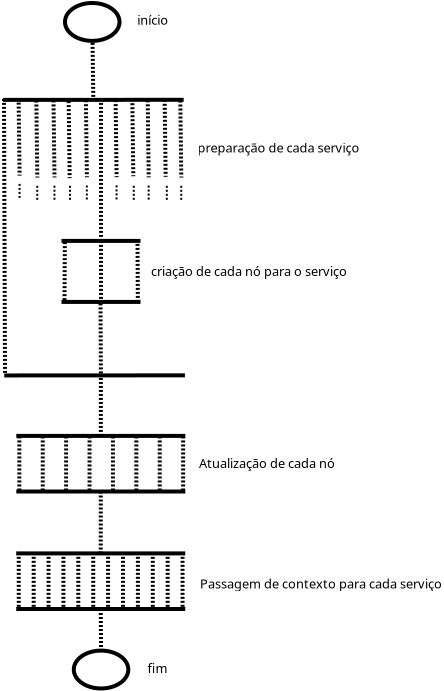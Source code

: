 <?xml version="1.0" encoding="UTF-8"?>
<dia:diagram xmlns:dia="http://www.lysator.liu.se/~alla/dia/">
  <dia:layer name="Segundo Plano" visible="true" active="true">
    <dia:object type="Flowchart - Ellipse" version="0" id="O0">
      <dia:attribute name="obj_pos">
        <dia:point val="21.149,3.205"/>
      </dia:attribute>
      <dia:attribute name="obj_bb">
        <dia:rectangle val="21.049,3.105;23.976,5.198"/>
      </dia:attribute>
      <dia:attribute name="elem_corner">
        <dia:point val="21.149,3.205"/>
      </dia:attribute>
      <dia:attribute name="elem_width">
        <dia:real val="2.727"/>
      </dia:attribute>
      <dia:attribute name="elem_height">
        <dia:real val="1.894"/>
      </dia:attribute>
      <dia:attribute name="border_width">
        <dia:real val="0.2"/>
      </dia:attribute>
      <dia:attribute name="show_background">
        <dia:boolean val="true"/>
      </dia:attribute>
      <dia:attribute name="padding">
        <dia:real val="0.354"/>
      </dia:attribute>
      <dia:attribute name="text">
        <dia:composite type="text">
          <dia:attribute name="string">
            <dia:string>##</dia:string>
          </dia:attribute>
          <dia:attribute name="font">
            <dia:font family="sans" style="0" name="Helvetica"/>
          </dia:attribute>
          <dia:attribute name="height">
            <dia:real val="0.8"/>
          </dia:attribute>
          <dia:attribute name="pos">
            <dia:point val="22.513,4.347"/>
          </dia:attribute>
          <dia:attribute name="color">
            <dia:color val="#000000"/>
          </dia:attribute>
          <dia:attribute name="alignment">
            <dia:enum val="1"/>
          </dia:attribute>
        </dia:composite>
      </dia:attribute>
    </dia:object>
    <dia:object type="Standard - Line" version="0" id="O1">
      <dia:attribute name="obj_pos">
        <dia:point val="18.05,8.05"/>
      </dia:attribute>
      <dia:attribute name="obj_bb">
        <dia:rectangle val="17.95,7.945;27.183,8.15"/>
      </dia:attribute>
      <dia:attribute name="conn_endpoints">
        <dia:point val="18.05,8.05"/>
        <dia:point val="27.083,8.045"/>
      </dia:attribute>
      <dia:attribute name="numcp">
        <dia:int val="1"/>
      </dia:attribute>
      <dia:attribute name="line_width">
        <dia:real val="0.2"/>
      </dia:attribute>
    </dia:object>
    <dia:object type="Standard - Line" version="0" id="O2">
      <dia:attribute name="obj_pos">
        <dia:point val="18.1,8"/>
      </dia:attribute>
      <dia:attribute name="obj_bb">
        <dia:rectangle val="18.0,7.9;18.25,21.8"/>
      </dia:attribute>
      <dia:attribute name="conn_endpoints">
        <dia:point val="18.1,8"/>
        <dia:point val="18.15,21.7"/>
      </dia:attribute>
      <dia:attribute name="numcp">
        <dia:int val="1"/>
      </dia:attribute>
      <dia:attribute name="line_width">
        <dia:real val="0.2"/>
      </dia:attribute>
      <dia:attribute name="line_style">
        <dia:enum val="4"/>
      </dia:attribute>
    </dia:object>
    <dia:object type="Standard - Text" version="1" id="O3">
      <dia:attribute name="obj_pos">
        <dia:point val="27.776,10.685"/>
      </dia:attribute>
      <dia:attribute name="obj_bb">
        <dia:rectangle val="27.776,10.09;36.666,10.835"/>
      </dia:attribute>
      <dia:attribute name="text">
        <dia:composite type="text">
          <dia:attribute name="string">
            <dia:string>#preparação de cada serviço#</dia:string>
          </dia:attribute>
          <dia:attribute name="font">
            <dia:font family="sans" style="0" name="Helvetica"/>
          </dia:attribute>
          <dia:attribute name="height">
            <dia:real val="0.8"/>
          </dia:attribute>
          <dia:attribute name="pos">
            <dia:point val="27.776,10.685"/>
          </dia:attribute>
          <dia:attribute name="color">
            <dia:color val="#000000"/>
          </dia:attribute>
          <dia:attribute name="alignment">
            <dia:enum val="0"/>
          </dia:attribute>
        </dia:composite>
      </dia:attribute>
      <dia:attribute name="valign">
        <dia:enum val="3"/>
      </dia:attribute>
    </dia:object>
    <dia:object type="Standard - Line" version="0" id="O4">
      <dia:attribute name="obj_pos">
        <dia:point val="22.95,8"/>
      </dia:attribute>
      <dia:attribute name="obj_bb">
        <dia:rectangle val="22.849,7.9;23.049,15.05"/>
      </dia:attribute>
      <dia:attribute name="conn_endpoints">
        <dia:point val="22.95,8"/>
        <dia:point val="22.95,14.95"/>
      </dia:attribute>
      <dia:attribute name="numcp">
        <dia:int val="1"/>
      </dia:attribute>
      <dia:attribute name="line_width">
        <dia:real val="0.2"/>
      </dia:attribute>
      <dia:attribute name="line_style">
        <dia:enum val="4"/>
      </dia:attribute>
    </dia:object>
    <dia:object type="Standard - Line" version="0" id="O5">
      <dia:attribute name="obj_pos">
        <dia:point val="20.975,15.1"/>
      </dia:attribute>
      <dia:attribute name="obj_bb">
        <dia:rectangle val="20.875,15;25.025,15.2"/>
      </dia:attribute>
      <dia:attribute name="conn_endpoints">
        <dia:point val="20.975,15.1"/>
        <dia:point val="24.925,15.1"/>
      </dia:attribute>
      <dia:attribute name="numcp">
        <dia:int val="1"/>
      </dia:attribute>
      <dia:attribute name="line_width">
        <dia:real val="0.2"/>
      </dia:attribute>
    </dia:object>
    <dia:object type="Standard - Line" version="0" id="O6">
      <dia:attribute name="obj_pos">
        <dia:point val="21.142,15.161"/>
      </dia:attribute>
      <dia:attribute name="obj_bb">
        <dia:rectangle val="21.024,15.06;21.242,18.251"/>
      </dia:attribute>
      <dia:attribute name="conn_endpoints">
        <dia:point val="21.142,15.161"/>
        <dia:point val="21.125,18.15"/>
      </dia:attribute>
      <dia:attribute name="numcp">
        <dia:int val="1"/>
      </dia:attribute>
      <dia:attribute name="line_width">
        <dia:real val="0.2"/>
      </dia:attribute>
      <dia:attribute name="line_style">
        <dia:enum val="4"/>
      </dia:attribute>
    </dia:object>
    <dia:object type="Standard - Line" version="0" id="O7">
      <dia:attribute name="obj_pos">
        <dia:point val="22.95,15.1"/>
      </dia:attribute>
      <dia:attribute name="obj_bb">
        <dia:rectangle val="22.85,15;23.05,18.25"/>
      </dia:attribute>
      <dia:attribute name="conn_endpoints">
        <dia:point val="22.95,15.1"/>
        <dia:point val="22.95,18.151"/>
      </dia:attribute>
      <dia:attribute name="numcp">
        <dia:int val="1"/>
      </dia:attribute>
      <dia:attribute name="line_width">
        <dia:real val="0.2"/>
      </dia:attribute>
      <dia:attribute name="line_style">
        <dia:enum val="4"/>
      </dia:attribute>
      <dia:connections>
        <dia:connection handle="0" to="O5" connection="0"/>
        <dia:connection handle="1" to="O27" connection="0"/>
      </dia:connections>
    </dia:object>
    <dia:object type="Standard - Line" version="0" id="O8">
      <dia:attribute name="obj_pos">
        <dia:point val="24.775,15.05"/>
      </dia:attribute>
      <dia:attribute name="obj_bb">
        <dia:rectangle val="24.674,14.95;24.892,18.211"/>
      </dia:attribute>
      <dia:attribute name="conn_endpoints">
        <dia:point val="24.775,15.05"/>
        <dia:point val="24.791,18.11"/>
      </dia:attribute>
      <dia:attribute name="numcp">
        <dia:int val="1"/>
      </dia:attribute>
      <dia:attribute name="line_width">
        <dia:real val="0.2"/>
      </dia:attribute>
      <dia:attribute name="line_style">
        <dia:enum val="4"/>
      </dia:attribute>
    </dia:object>
    <dia:object type="Standard - Text" version="1" id="O9">
      <dia:attribute name="obj_pos">
        <dia:point val="25.45,16.85"/>
      </dia:attribute>
      <dia:attribute name="obj_bb">
        <dia:rectangle val="25.45,16.255;36.273,17"/>
      </dia:attribute>
      <dia:attribute name="text">
        <dia:composite type="text">
          <dia:attribute name="string">
            <dia:string>#criação de cada nó para o serviço#</dia:string>
          </dia:attribute>
          <dia:attribute name="font">
            <dia:font family="sans" style="0" name="Helvetica"/>
          </dia:attribute>
          <dia:attribute name="height">
            <dia:real val="0.8"/>
          </dia:attribute>
          <dia:attribute name="pos">
            <dia:point val="25.45,16.85"/>
          </dia:attribute>
          <dia:attribute name="color">
            <dia:color val="#000000"/>
          </dia:attribute>
          <dia:attribute name="alignment">
            <dia:enum val="0"/>
          </dia:attribute>
        </dia:composite>
      </dia:attribute>
      <dia:attribute name="valign">
        <dia:enum val="3"/>
      </dia:attribute>
    </dia:object>
    <dia:object type="Standard - Line" version="0" id="O10">
      <dia:attribute name="obj_pos">
        <dia:point val="22.945,21.751"/>
      </dia:attribute>
      <dia:attribute name="obj_bb">
        <dia:rectangle val="22.84,21.651;23.045,24.95"/>
      </dia:attribute>
      <dia:attribute name="conn_endpoints">
        <dia:point val="22.945,21.751"/>
        <dia:point val="22.94,24.85"/>
      </dia:attribute>
      <dia:attribute name="numcp">
        <dia:int val="1"/>
      </dia:attribute>
      <dia:attribute name="line_width">
        <dia:real val="0.2"/>
      </dia:attribute>
      <dia:attribute name="line_style">
        <dia:enum val="4"/>
      </dia:attribute>
      <dia:connections>
        <dia:connection handle="1" to="O11" connection="0"/>
      </dia:connections>
    </dia:object>
    <dia:object type="Standard - Line" version="0" id="O11">
      <dia:attribute name="obj_pos">
        <dia:point val="18.715,24.85"/>
      </dia:attribute>
      <dia:attribute name="obj_bb">
        <dia:rectangle val="18.615,24.75;27.265,24.95"/>
      </dia:attribute>
      <dia:attribute name="conn_endpoints">
        <dia:point val="18.715,24.85"/>
        <dia:point val="27.165,24.85"/>
      </dia:attribute>
      <dia:attribute name="numcp">
        <dia:int val="1"/>
      </dia:attribute>
      <dia:attribute name="line_width">
        <dia:real val="0.2"/>
      </dia:attribute>
    </dia:object>
    <dia:object type="Standard - Line" version="0" id="O12">
      <dia:attribute name="obj_pos">
        <dia:point val="18.866,24.878"/>
      </dia:attribute>
      <dia:attribute name="obj_bb">
        <dia:rectangle val="18.767,24.778;18.966,27.728"/>
      </dia:attribute>
      <dia:attribute name="conn_endpoints">
        <dia:point val="18.866,24.878"/>
        <dia:point val="18.866,27.628"/>
      </dia:attribute>
      <dia:attribute name="numcp">
        <dia:int val="1"/>
      </dia:attribute>
      <dia:attribute name="line_width">
        <dia:real val="0.2"/>
      </dia:attribute>
      <dia:attribute name="line_style">
        <dia:enum val="4"/>
      </dia:attribute>
    </dia:object>
    <dia:object type="Standard - Text" version="1" id="O13">
      <dia:attribute name="obj_pos">
        <dia:point val="27.85,26.45"/>
      </dia:attribute>
      <dia:attribute name="obj_bb">
        <dia:rectangle val="27.85,25.855;35.297,26.6"/>
      </dia:attribute>
      <dia:attribute name="text">
        <dia:composite type="text">
          <dia:attribute name="string">
            <dia:string>#Atualização de cada nó#</dia:string>
          </dia:attribute>
          <dia:attribute name="font">
            <dia:font family="sans" style="0" name="Helvetica"/>
          </dia:attribute>
          <dia:attribute name="height">
            <dia:real val="0.8"/>
          </dia:attribute>
          <dia:attribute name="pos">
            <dia:point val="27.85,26.45"/>
          </dia:attribute>
          <dia:attribute name="color">
            <dia:color val="#000000"/>
          </dia:attribute>
          <dia:attribute name="alignment">
            <dia:enum val="0"/>
          </dia:attribute>
        </dia:composite>
      </dia:attribute>
      <dia:attribute name="valign">
        <dia:enum val="3"/>
      </dia:attribute>
    </dia:object>
    <dia:object type="Standard - Line" version="0" id="O14">
      <dia:attribute name="obj_pos">
        <dia:point val="18.715,27.63"/>
      </dia:attribute>
      <dia:attribute name="obj_bb">
        <dia:rectangle val="18.615,27.53;27.265,27.73"/>
      </dia:attribute>
      <dia:attribute name="conn_endpoints">
        <dia:point val="18.715,27.63"/>
        <dia:point val="27.165,27.63"/>
      </dia:attribute>
      <dia:attribute name="numcp">
        <dia:int val="1"/>
      </dia:attribute>
      <dia:attribute name="line_width">
        <dia:real val="0.2"/>
      </dia:attribute>
    </dia:object>
    <dia:object type="Standard - Line" version="0" id="O15">
      <dia:attribute name="obj_pos">
        <dia:point val="22.925,18.225"/>
      </dia:attribute>
      <dia:attribute name="obj_bb">
        <dia:rectangle val="22.824,18.124;23.046,21.852"/>
      </dia:attribute>
      <dia:attribute name="conn_endpoints">
        <dia:point val="22.925,18.225"/>
        <dia:point val="22.945,21.751"/>
      </dia:attribute>
      <dia:attribute name="numcp">
        <dia:int val="1"/>
      </dia:attribute>
      <dia:attribute name="line_width">
        <dia:real val="0.2"/>
      </dia:attribute>
      <dia:attribute name="line_style">
        <dia:enum val="4"/>
      </dia:attribute>
      <dia:connections>
        <dia:connection handle="1" to="O0" connection="0"/>
      </dia:connections>
    </dia:object>
    <dia:object type="Standard - Line" version="0" id="O16">
      <dia:attribute name="obj_pos">
        <dia:point val="22.527,5.198"/>
      </dia:attribute>
      <dia:attribute name="obj_bb">
        <dia:rectangle val="22.426,5.097;22.668,8.149"/>
      </dia:attribute>
      <dia:attribute name="conn_endpoints">
        <dia:point val="22.527,5.198"/>
        <dia:point val="22.567,8.047"/>
      </dia:attribute>
      <dia:attribute name="numcp">
        <dia:int val="1"/>
      </dia:attribute>
      <dia:attribute name="line_width">
        <dia:real val="0.2"/>
      </dia:attribute>
      <dia:attribute name="line_style">
        <dia:enum val="4"/>
      </dia:attribute>
      <dia:connections>
        <dia:connection handle="0" to="O0" connection="16"/>
        <dia:connection handle="1" to="O1" connection="0"/>
      </dia:connections>
    </dia:object>
    <dia:object type="Standard - Text" version="1" id="O17">
      <dia:attribute name="obj_pos">
        <dia:point val="27.9,32.475"/>
      </dia:attribute>
      <dia:attribute name="obj_bb">
        <dia:rectangle val="27.9,31.88;41.047,32.625"/>
      </dia:attribute>
      <dia:attribute name="text">
        <dia:composite type="text">
          <dia:attribute name="string">
            <dia:string>#Passagem de contexto para cada serviço#</dia:string>
          </dia:attribute>
          <dia:attribute name="font">
            <dia:font family="sans" style="0" name="Helvetica"/>
          </dia:attribute>
          <dia:attribute name="height">
            <dia:real val="0.8"/>
          </dia:attribute>
          <dia:attribute name="pos">
            <dia:point val="27.9,32.475"/>
          </dia:attribute>
          <dia:attribute name="color">
            <dia:color val="#000000"/>
          </dia:attribute>
          <dia:attribute name="alignment">
            <dia:enum val="0"/>
          </dia:attribute>
        </dia:composite>
      </dia:attribute>
      <dia:attribute name="valign">
        <dia:enum val="3"/>
      </dia:attribute>
    </dia:object>
    <dia:object type="Flowchart - Ellipse" version="0" id="O18">
      <dia:attribute name="obj_pos">
        <dia:point val="21.589,35.585"/>
      </dia:attribute>
      <dia:attribute name="obj_bb">
        <dia:rectangle val="21.489,35.485;24.416,37.578"/>
      </dia:attribute>
      <dia:attribute name="elem_corner">
        <dia:point val="21.589,35.585"/>
      </dia:attribute>
      <dia:attribute name="elem_width">
        <dia:real val="2.727"/>
      </dia:attribute>
      <dia:attribute name="elem_height">
        <dia:real val="1.894"/>
      </dia:attribute>
      <dia:attribute name="border_width">
        <dia:real val="0.2"/>
      </dia:attribute>
      <dia:attribute name="show_background">
        <dia:boolean val="true"/>
      </dia:attribute>
      <dia:attribute name="padding">
        <dia:real val="0.354"/>
      </dia:attribute>
      <dia:attribute name="text">
        <dia:composite type="text">
          <dia:attribute name="string">
            <dia:string>##</dia:string>
          </dia:attribute>
          <dia:attribute name="font">
            <dia:font family="sans" style="0" name="Helvetica"/>
          </dia:attribute>
          <dia:attribute name="height">
            <dia:real val="0.8"/>
          </dia:attribute>
          <dia:attribute name="pos">
            <dia:point val="22.953,36.727"/>
          </dia:attribute>
          <dia:attribute name="color">
            <dia:color val="#000000"/>
          </dia:attribute>
          <dia:attribute name="alignment">
            <dia:enum val="1"/>
          </dia:attribute>
        </dia:composite>
      </dia:attribute>
    </dia:object>
    <dia:object type="Standard - Line" version="0" id="O19">
      <dia:attribute name="obj_pos">
        <dia:point val="19.716,8.081"/>
      </dia:attribute>
      <dia:attribute name="obj_bb">
        <dia:rectangle val="19.615,7.98;19.868,12.033"/>
      </dia:attribute>
      <dia:attribute name="conn_endpoints">
        <dia:point val="19.716,8.081"/>
        <dia:point val="19.766,11.931"/>
      </dia:attribute>
      <dia:attribute name="numcp">
        <dia:int val="1"/>
      </dia:attribute>
      <dia:attribute name="line_width">
        <dia:real val="0.2"/>
      </dia:attribute>
      <dia:attribute name="line_style">
        <dia:enum val="4"/>
      </dia:attribute>
    </dia:object>
    <dia:object type="Standard - Line" version="0" id="O20">
      <dia:attribute name="obj_pos">
        <dia:point val="21.334,8.111"/>
      </dia:attribute>
      <dia:attribute name="obj_bb">
        <dia:rectangle val="21.232,8.01;21.485,12.063"/>
      </dia:attribute>
      <dia:attribute name="conn_endpoints">
        <dia:point val="21.334,8.111"/>
        <dia:point val="21.384,11.961"/>
      </dia:attribute>
      <dia:attribute name="numcp">
        <dia:int val="1"/>
      </dia:attribute>
      <dia:attribute name="line_width">
        <dia:real val="0.2"/>
      </dia:attribute>
      <dia:attribute name="line_style">
        <dia:enum val="4"/>
      </dia:attribute>
    </dia:object>
    <dia:object type="Standard - Line" version="0" id="O21">
      <dia:attribute name="obj_pos">
        <dia:point val="24.515,8.016"/>
      </dia:attribute>
      <dia:attribute name="obj_bb">
        <dia:rectangle val="24.414,7.915;24.667,11.968"/>
      </dia:attribute>
      <dia:attribute name="conn_endpoints">
        <dia:point val="24.515,8.016"/>
        <dia:point val="24.566,11.866"/>
      </dia:attribute>
      <dia:attribute name="numcp">
        <dia:int val="1"/>
      </dia:attribute>
      <dia:attribute name="line_width">
        <dia:real val="0.2"/>
      </dia:attribute>
      <dia:attribute name="line_style">
        <dia:enum val="4"/>
      </dia:attribute>
    </dia:object>
    <dia:object type="Standard - Line" version="0" id="O22">
      <dia:attribute name="obj_pos">
        <dia:point val="26.133,8.046"/>
      </dia:attribute>
      <dia:attribute name="obj_bb">
        <dia:rectangle val="26.032,7.945;26.284,11.998"/>
      </dia:attribute>
      <dia:attribute name="conn_endpoints">
        <dia:point val="26.133,8.046"/>
        <dia:point val="26.183,11.896"/>
      </dia:attribute>
      <dia:attribute name="numcp">
        <dia:int val="1"/>
      </dia:attribute>
      <dia:attribute name="line_width">
        <dia:real val="0.2"/>
      </dia:attribute>
      <dia:attribute name="line_style">
        <dia:enum val="4"/>
      </dia:attribute>
    </dia:object>
    <dia:object type="Standard - Line" version="0" id="O23">
      <dia:attribute name="obj_pos">
        <dia:point val="26.24,12.345"/>
      </dia:attribute>
      <dia:attribute name="obj_bb">
        <dia:rectangle val="26.19,12.295;26.29,13.095"/>
      </dia:attribute>
      <dia:attribute name="conn_endpoints">
        <dia:point val="26.24,12.345"/>
        <dia:point val="26.24,13.045"/>
      </dia:attribute>
      <dia:attribute name="numcp">
        <dia:int val="1"/>
      </dia:attribute>
      <dia:attribute name="line_style">
        <dia:enum val="4"/>
      </dia:attribute>
    </dia:object>
    <dia:object type="Standard - Line" version="0" id="O24">
      <dia:attribute name="obj_pos">
        <dia:point val="19.764,12.345"/>
      </dia:attribute>
      <dia:attribute name="obj_bb">
        <dia:rectangle val="19.714,12.295;19.814,13.095"/>
      </dia:attribute>
      <dia:attribute name="conn_endpoints">
        <dia:point val="19.764,12.345"/>
        <dia:point val="19.764,13.045"/>
      </dia:attribute>
      <dia:attribute name="numcp">
        <dia:int val="1"/>
      </dia:attribute>
      <dia:attribute name="line_style">
        <dia:enum val="4"/>
      </dia:attribute>
    </dia:object>
    <dia:object type="Standard - Line" version="0" id="O25">
      <dia:attribute name="obj_pos">
        <dia:point val="21.398,12.345"/>
      </dia:attribute>
      <dia:attribute name="obj_bb">
        <dia:rectangle val="21.348,12.295;21.448,13.095"/>
      </dia:attribute>
      <dia:attribute name="conn_endpoints">
        <dia:point val="21.398,12.345"/>
        <dia:point val="21.398,13.045"/>
      </dia:attribute>
      <dia:attribute name="numcp">
        <dia:int val="1"/>
      </dia:attribute>
      <dia:attribute name="line_style">
        <dia:enum val="4"/>
      </dia:attribute>
    </dia:object>
    <dia:object type="Standard - Line" version="0" id="O26">
      <dia:attribute name="obj_pos">
        <dia:point val="24.588,12.345"/>
      </dia:attribute>
      <dia:attribute name="obj_bb">
        <dia:rectangle val="24.538,12.295;24.638,13.095"/>
      </dia:attribute>
      <dia:attribute name="conn_endpoints">
        <dia:point val="24.588,12.345"/>
        <dia:point val="24.588,13.045"/>
      </dia:attribute>
      <dia:attribute name="numcp">
        <dia:int val="1"/>
      </dia:attribute>
      <dia:attribute name="line_style">
        <dia:enum val="4"/>
      </dia:attribute>
    </dia:object>
    <dia:object type="Standard - Line" version="0" id="O27">
      <dia:attribute name="obj_pos">
        <dia:point val="20.975,18.151"/>
      </dia:attribute>
      <dia:attribute name="obj_bb">
        <dia:rectangle val="20.875,18.05;25.025,18.25"/>
      </dia:attribute>
      <dia:attribute name="conn_endpoints">
        <dia:point val="20.975,18.151"/>
        <dia:point val="24.925,18.151"/>
      </dia:attribute>
      <dia:attribute name="numcp">
        <dia:int val="1"/>
      </dia:attribute>
      <dia:attribute name="line_width">
        <dia:real val="0.2"/>
      </dia:attribute>
    </dia:object>
    <dia:object type="Standard - Line" version="0" id="O28">
      <dia:attribute name="obj_pos">
        <dia:point val="20.037,24.878"/>
      </dia:attribute>
      <dia:attribute name="obj_bb">
        <dia:rectangle val="19.936,24.778;20.137,27.728"/>
      </dia:attribute>
      <dia:attribute name="conn_endpoints">
        <dia:point val="20.037,24.878"/>
        <dia:point val="20.037,27.628"/>
      </dia:attribute>
      <dia:attribute name="numcp">
        <dia:int val="1"/>
      </dia:attribute>
      <dia:attribute name="line_width">
        <dia:real val="0.2"/>
      </dia:attribute>
      <dia:attribute name="line_style">
        <dia:enum val="4"/>
      </dia:attribute>
    </dia:object>
    <dia:object type="Standard - Line" version="0" id="O29">
      <dia:attribute name="obj_pos">
        <dia:point val="21.206,24.878"/>
      </dia:attribute>
      <dia:attribute name="obj_bb">
        <dia:rectangle val="21.107,24.778;21.306,27.728"/>
      </dia:attribute>
      <dia:attribute name="conn_endpoints">
        <dia:point val="21.206,24.878"/>
        <dia:point val="21.206,27.628"/>
      </dia:attribute>
      <dia:attribute name="numcp">
        <dia:int val="1"/>
      </dia:attribute>
      <dia:attribute name="line_width">
        <dia:real val="0.2"/>
      </dia:attribute>
      <dia:attribute name="line_style">
        <dia:enum val="4"/>
      </dia:attribute>
    </dia:object>
    <dia:object type="Standard - Line" version="0" id="O30">
      <dia:attribute name="obj_pos">
        <dia:point val="22.377,24.878"/>
      </dia:attribute>
      <dia:attribute name="obj_bb">
        <dia:rectangle val="22.276,24.778;22.477,27.728"/>
      </dia:attribute>
      <dia:attribute name="conn_endpoints">
        <dia:point val="22.377,24.878"/>
        <dia:point val="22.377,27.628"/>
      </dia:attribute>
      <dia:attribute name="numcp">
        <dia:int val="1"/>
      </dia:attribute>
      <dia:attribute name="line_width">
        <dia:real val="0.2"/>
      </dia:attribute>
      <dia:attribute name="line_style">
        <dia:enum val="4"/>
      </dia:attribute>
    </dia:object>
    <dia:object type="Standard - Line" version="0" id="O31">
      <dia:attribute name="obj_pos">
        <dia:point val="23.547,24.878"/>
      </dia:attribute>
      <dia:attribute name="obj_bb">
        <dia:rectangle val="23.447,24.778;23.646,27.728"/>
      </dia:attribute>
      <dia:attribute name="conn_endpoints">
        <dia:point val="23.547,24.878"/>
        <dia:point val="23.547,27.628"/>
      </dia:attribute>
      <dia:attribute name="numcp">
        <dia:int val="1"/>
      </dia:attribute>
      <dia:attribute name="line_width">
        <dia:real val="0.2"/>
      </dia:attribute>
      <dia:attribute name="line_style">
        <dia:enum val="4"/>
      </dia:attribute>
    </dia:object>
    <dia:object type="Standard - Line" version="0" id="O32">
      <dia:attribute name="obj_pos">
        <dia:point val="24.716,24.878"/>
      </dia:attribute>
      <dia:attribute name="obj_bb">
        <dia:rectangle val="24.616,24.778;24.817,27.728"/>
      </dia:attribute>
      <dia:attribute name="conn_endpoints">
        <dia:point val="24.716,24.878"/>
        <dia:point val="24.716,27.628"/>
      </dia:attribute>
      <dia:attribute name="numcp">
        <dia:int val="1"/>
      </dia:attribute>
      <dia:attribute name="line_width">
        <dia:real val="0.2"/>
      </dia:attribute>
      <dia:attribute name="line_style">
        <dia:enum val="4"/>
      </dia:attribute>
    </dia:object>
    <dia:object type="Standard - Line" version="0" id="O33">
      <dia:attribute name="obj_pos">
        <dia:point val="25.887,24.878"/>
      </dia:attribute>
      <dia:attribute name="obj_bb">
        <dia:rectangle val="25.787,24.778;25.986,27.728"/>
      </dia:attribute>
      <dia:attribute name="conn_endpoints">
        <dia:point val="25.887,24.878"/>
        <dia:point val="25.887,27.628"/>
      </dia:attribute>
      <dia:attribute name="numcp">
        <dia:int val="1"/>
      </dia:attribute>
      <dia:attribute name="line_width">
        <dia:real val="0.2"/>
      </dia:attribute>
      <dia:attribute name="line_style">
        <dia:enum val="4"/>
      </dia:attribute>
    </dia:object>
    <dia:object type="Standard - Line" version="0" id="O34">
      <dia:attribute name="obj_pos">
        <dia:point val="27.056,24.878"/>
      </dia:attribute>
      <dia:attribute name="obj_bb">
        <dia:rectangle val="26.956,24.778;27.157,27.728"/>
      </dia:attribute>
      <dia:attribute name="conn_endpoints">
        <dia:point val="27.056,24.878"/>
        <dia:point val="27.056,27.628"/>
      </dia:attribute>
      <dia:attribute name="numcp">
        <dia:int val="1"/>
      </dia:attribute>
      <dia:attribute name="line_width">
        <dia:real val="0.2"/>
      </dia:attribute>
      <dia:attribute name="line_style">
        <dia:enum val="4"/>
      </dia:attribute>
    </dia:object>
    <dia:object type="Standard - Line" version="0" id="O35">
      <dia:attribute name="obj_pos">
        <dia:point val="22.94,27.63"/>
      </dia:attribute>
      <dia:attribute name="obj_bb">
        <dia:rectangle val="22.836,27.53;23.04,30.825"/>
      </dia:attribute>
      <dia:attribute name="conn_endpoints">
        <dia:point val="22.94,27.63"/>
        <dia:point val="22.936,30.725"/>
      </dia:attribute>
      <dia:attribute name="numcp">
        <dia:int val="1"/>
      </dia:attribute>
      <dia:attribute name="line_width">
        <dia:real val="0.2"/>
      </dia:attribute>
      <dia:attribute name="line_style">
        <dia:enum val="4"/>
      </dia:attribute>
      <dia:connections>
        <dia:connection handle="0" to="O14" connection="0"/>
        <dia:connection handle="1" to="O36" connection="0"/>
      </dia:connections>
    </dia:object>
    <dia:object type="Standard - Line" version="0" id="O36">
      <dia:attribute name="obj_pos">
        <dia:point val="18.712,30.725"/>
      </dia:attribute>
      <dia:attribute name="obj_bb">
        <dia:rectangle val="18.611,30.625;27.262,30.825"/>
      </dia:attribute>
      <dia:attribute name="conn_endpoints">
        <dia:point val="18.712,30.725"/>
        <dia:point val="27.162,30.725"/>
      </dia:attribute>
      <dia:attribute name="numcp">
        <dia:int val="1"/>
      </dia:attribute>
      <dia:attribute name="line_width">
        <dia:real val="0.2"/>
      </dia:attribute>
    </dia:object>
    <dia:object type="Standard - Line" version="0" id="O37">
      <dia:attribute name="obj_pos">
        <dia:point val="18.838,30.697"/>
      </dia:attribute>
      <dia:attribute name="obj_bb">
        <dia:rectangle val="18.738,30.597;18.938,33.547"/>
      </dia:attribute>
      <dia:attribute name="conn_endpoints">
        <dia:point val="18.838,30.697"/>
        <dia:point val="18.838,33.447"/>
      </dia:attribute>
      <dia:attribute name="numcp">
        <dia:int val="1"/>
      </dia:attribute>
      <dia:attribute name="line_width">
        <dia:real val="0.2"/>
      </dia:attribute>
      <dia:attribute name="line_style">
        <dia:enum val="4"/>
      </dia:attribute>
    </dia:object>
    <dia:object type="Standard - Line" version="0" id="O38">
      <dia:attribute name="obj_pos">
        <dia:point val="18.712,33.505"/>
      </dia:attribute>
      <dia:attribute name="obj_bb">
        <dia:rectangle val="18.611,33.405;27.262,33.605"/>
      </dia:attribute>
      <dia:attribute name="conn_endpoints">
        <dia:point val="18.712,33.505"/>
        <dia:point val="27.162,33.505"/>
      </dia:attribute>
      <dia:attribute name="numcp">
        <dia:int val="1"/>
      </dia:attribute>
      <dia:attribute name="line_width">
        <dia:real val="0.2"/>
      </dia:attribute>
    </dia:object>
    <dia:object type="Standard - Line" version="0" id="O39">
      <dia:attribute name="obj_pos">
        <dia:point val="21.072,30.697"/>
      </dia:attribute>
      <dia:attribute name="obj_bb">
        <dia:rectangle val="20.972,30.597;21.172,33.547"/>
      </dia:attribute>
      <dia:attribute name="conn_endpoints">
        <dia:point val="21.072,30.697"/>
        <dia:point val="21.072,33.447"/>
      </dia:attribute>
      <dia:attribute name="numcp">
        <dia:int val="1"/>
      </dia:attribute>
      <dia:attribute name="line_width">
        <dia:real val="0.2"/>
      </dia:attribute>
      <dia:attribute name="line_style">
        <dia:enum val="4"/>
      </dia:attribute>
    </dia:object>
    <dia:object type="Standard - Line" version="0" id="O40">
      <dia:attribute name="obj_pos">
        <dia:point val="19.583,30.697"/>
      </dia:attribute>
      <dia:attribute name="obj_bb">
        <dia:rectangle val="19.483,30.597;19.683,33.547"/>
      </dia:attribute>
      <dia:attribute name="conn_endpoints">
        <dia:point val="19.583,30.697"/>
        <dia:point val="19.583,33.447"/>
      </dia:attribute>
      <dia:attribute name="numcp">
        <dia:int val="1"/>
      </dia:attribute>
      <dia:attribute name="line_width">
        <dia:real val="0.2"/>
      </dia:attribute>
      <dia:attribute name="line_style">
        <dia:enum val="4"/>
      </dia:attribute>
    </dia:object>
    <dia:object type="Standard - Line" version="0" id="O41">
      <dia:attribute name="obj_pos">
        <dia:point val="22.561,30.697"/>
      </dia:attribute>
      <dia:attribute name="obj_bb">
        <dia:rectangle val="22.461,30.597;22.661,33.547"/>
      </dia:attribute>
      <dia:attribute name="conn_endpoints">
        <dia:point val="22.561,30.697"/>
        <dia:point val="22.561,33.447"/>
      </dia:attribute>
      <dia:attribute name="numcp">
        <dia:int val="1"/>
      </dia:attribute>
      <dia:attribute name="line_width">
        <dia:real val="0.2"/>
      </dia:attribute>
      <dia:attribute name="line_style">
        <dia:enum val="4"/>
      </dia:attribute>
    </dia:object>
    <dia:object type="Standard - Line" version="0" id="O42">
      <dia:attribute name="obj_pos">
        <dia:point val="24.794,30.697"/>
      </dia:attribute>
      <dia:attribute name="obj_bb">
        <dia:rectangle val="24.694,30.597;24.894,33.547"/>
      </dia:attribute>
      <dia:attribute name="conn_endpoints">
        <dia:point val="24.794,30.697"/>
        <dia:point val="24.794,33.447"/>
      </dia:attribute>
      <dia:attribute name="numcp">
        <dia:int val="1"/>
      </dia:attribute>
      <dia:attribute name="line_width">
        <dia:real val="0.2"/>
      </dia:attribute>
      <dia:attribute name="line_style">
        <dia:enum val="4"/>
      </dia:attribute>
    </dia:object>
    <dia:object type="Standard - Line" version="0" id="O43">
      <dia:attribute name="obj_pos">
        <dia:point val="23.305,30.697"/>
      </dia:attribute>
      <dia:attribute name="obj_bb">
        <dia:rectangle val="23.205,30.597;23.405,33.547"/>
      </dia:attribute>
      <dia:attribute name="conn_endpoints">
        <dia:point val="23.305,30.697"/>
        <dia:point val="23.305,33.447"/>
      </dia:attribute>
      <dia:attribute name="numcp">
        <dia:int val="1"/>
      </dia:attribute>
      <dia:attribute name="line_width">
        <dia:real val="0.2"/>
      </dia:attribute>
      <dia:attribute name="line_style">
        <dia:enum val="4"/>
      </dia:attribute>
    </dia:object>
    <dia:object type="Standard - Line" version="0" id="O44">
      <dia:attribute name="obj_pos">
        <dia:point val="27.028,30.697"/>
      </dia:attribute>
      <dia:attribute name="obj_bb">
        <dia:rectangle val="26.928,30.597;27.128,33.547"/>
      </dia:attribute>
      <dia:attribute name="conn_endpoints">
        <dia:point val="27.028,30.697"/>
        <dia:point val="27.028,33.447"/>
      </dia:attribute>
      <dia:attribute name="numcp">
        <dia:int val="1"/>
      </dia:attribute>
      <dia:attribute name="line_width">
        <dia:real val="0.2"/>
      </dia:attribute>
      <dia:attribute name="line_style">
        <dia:enum val="4"/>
      </dia:attribute>
    </dia:object>
    <dia:object type="Standard - Line" version="0" id="O45">
      <dia:attribute name="obj_pos">
        <dia:point val="25.539,30.697"/>
      </dia:attribute>
      <dia:attribute name="obj_bb">
        <dia:rectangle val="25.439,30.597;25.639,33.547"/>
      </dia:attribute>
      <dia:attribute name="conn_endpoints">
        <dia:point val="25.539,30.697"/>
        <dia:point val="25.539,33.447"/>
      </dia:attribute>
      <dia:attribute name="numcp">
        <dia:int val="1"/>
      </dia:attribute>
      <dia:attribute name="line_width">
        <dia:real val="0.2"/>
      </dia:attribute>
      <dia:attribute name="line_style">
        <dia:enum val="4"/>
      </dia:attribute>
    </dia:object>
    <dia:object type="Standard - Line" version="0" id="O46">
      <dia:attribute name="obj_pos">
        <dia:point val="22.936,33.505"/>
      </dia:attribute>
      <dia:attribute name="obj_bb">
        <dia:rectangle val="22.836,33.404;23.053,35.686"/>
      </dia:attribute>
      <dia:attribute name="conn_endpoints">
        <dia:point val="22.936,33.505"/>
        <dia:point val="22.953,35.585"/>
      </dia:attribute>
      <dia:attribute name="numcp">
        <dia:int val="1"/>
      </dia:attribute>
      <dia:attribute name="line_width">
        <dia:real val="0.2"/>
      </dia:attribute>
      <dia:attribute name="line_style">
        <dia:enum val="4"/>
      </dia:attribute>
      <dia:connections>
        <dia:connection handle="0" to="O38" connection="0"/>
        <dia:connection handle="1" to="O18" connection="4"/>
      </dia:connections>
    </dia:object>
    <dia:object type="Standard - Line" version="0" id="O47">
      <dia:attribute name="obj_pos">
        <dia:point val="20.327,30.697"/>
      </dia:attribute>
      <dia:attribute name="obj_bb">
        <dia:rectangle val="20.227,30.597;20.427,33.547"/>
      </dia:attribute>
      <dia:attribute name="conn_endpoints">
        <dia:point val="20.327,30.697"/>
        <dia:point val="20.327,33.447"/>
      </dia:attribute>
      <dia:attribute name="numcp">
        <dia:int val="1"/>
      </dia:attribute>
      <dia:attribute name="line_width">
        <dia:real val="0.2"/>
      </dia:attribute>
      <dia:attribute name="line_style">
        <dia:enum val="4"/>
      </dia:attribute>
    </dia:object>
    <dia:object type="Standard - Line" version="0" id="O48">
      <dia:attribute name="obj_pos">
        <dia:point val="21.816,30.697"/>
      </dia:attribute>
      <dia:attribute name="obj_bb">
        <dia:rectangle val="21.716,30.597;21.916,33.577"/>
      </dia:attribute>
      <dia:attribute name="conn_endpoints">
        <dia:point val="21.816,30.697"/>
        <dia:point val="21.816,33.477"/>
      </dia:attribute>
      <dia:attribute name="numcp">
        <dia:int val="1"/>
      </dia:attribute>
      <dia:attribute name="line_width">
        <dia:real val="0.2"/>
      </dia:attribute>
      <dia:attribute name="line_style">
        <dia:enum val="4"/>
      </dia:attribute>
      <dia:connections>
        <dia:connection handle="0" to="O36" connection="0"/>
        <dia:connection handle="1" to="O38" connection="0"/>
      </dia:connections>
    </dia:object>
    <dia:object type="Standard - Line" version="0" id="O49">
      <dia:attribute name="obj_pos">
        <dia:point val="24.05,30.697"/>
      </dia:attribute>
      <dia:attribute name="obj_bb">
        <dia:rectangle val="23.95,30.597;24.15,33.547"/>
      </dia:attribute>
      <dia:attribute name="conn_endpoints">
        <dia:point val="24.05,30.697"/>
        <dia:point val="24.05,33.447"/>
      </dia:attribute>
      <dia:attribute name="numcp">
        <dia:int val="1"/>
      </dia:attribute>
      <dia:attribute name="line_width">
        <dia:real val="0.2"/>
      </dia:attribute>
      <dia:attribute name="line_style">
        <dia:enum val="4"/>
      </dia:attribute>
    </dia:object>
    <dia:object type="Standard - Line" version="0" id="O50">
      <dia:attribute name="obj_pos">
        <dia:point val="26.284,30.697"/>
      </dia:attribute>
      <dia:attribute name="obj_bb">
        <dia:rectangle val="26.183,30.597;26.384,33.547"/>
      </dia:attribute>
      <dia:attribute name="conn_endpoints">
        <dia:point val="26.284,30.697"/>
        <dia:point val="26.284,33.447"/>
      </dia:attribute>
      <dia:attribute name="numcp">
        <dia:int val="1"/>
      </dia:attribute>
      <dia:attribute name="line_width">
        <dia:real val="0.2"/>
      </dia:attribute>
      <dia:attribute name="line_style">
        <dia:enum val="4"/>
      </dia:attribute>
    </dia:object>
    <dia:object type="Standard - Line" version="0" id="O51">
      <dia:attribute name="obj_pos">
        <dia:point val="18.83,7.986"/>
      </dia:attribute>
      <dia:attribute name="obj_bb">
        <dia:rectangle val="18.728,7.885;18.981,11.938"/>
      </dia:attribute>
      <dia:attribute name="conn_endpoints">
        <dia:point val="18.83,7.986"/>
        <dia:point val="18.88,11.836"/>
      </dia:attribute>
      <dia:attribute name="numcp">
        <dia:int val="1"/>
      </dia:attribute>
      <dia:attribute name="line_width">
        <dia:real val="0.2"/>
      </dia:attribute>
      <dia:attribute name="line_style">
        <dia:enum val="4"/>
      </dia:attribute>
    </dia:object>
    <dia:object type="Standard - Line" version="0" id="O52">
      <dia:attribute name="obj_pos">
        <dia:point val="18.878,12.25"/>
      </dia:attribute>
      <dia:attribute name="obj_bb">
        <dia:rectangle val="18.828,12.2;18.927,13.0"/>
      </dia:attribute>
      <dia:attribute name="conn_endpoints">
        <dia:point val="18.878,12.25"/>
        <dia:point val="18.878,12.95"/>
      </dia:attribute>
      <dia:attribute name="numcp">
        <dia:int val="1"/>
      </dia:attribute>
      <dia:attribute name="line_style">
        <dia:enum val="4"/>
      </dia:attribute>
    </dia:object>
    <dia:object type="Standard - Line" version="0" id="O53">
      <dia:attribute name="obj_pos">
        <dia:point val="20.575,8.076"/>
      </dia:attribute>
      <dia:attribute name="obj_bb">
        <dia:rectangle val="20.473,7.975;20.726,12.028"/>
      </dia:attribute>
      <dia:attribute name="conn_endpoints">
        <dia:point val="20.575,8.076"/>
        <dia:point val="20.625,11.926"/>
      </dia:attribute>
      <dia:attribute name="numcp">
        <dia:int val="1"/>
      </dia:attribute>
      <dia:attribute name="line_width">
        <dia:real val="0.2"/>
      </dia:attribute>
      <dia:attribute name="line_style">
        <dia:enum val="4"/>
      </dia:attribute>
    </dia:object>
    <dia:object type="Standard - Line" version="0" id="O54">
      <dia:attribute name="obj_pos">
        <dia:point val="20.622,12.34"/>
      </dia:attribute>
      <dia:attribute name="obj_bb">
        <dia:rectangle val="20.573,12.29;20.672,13.09"/>
      </dia:attribute>
      <dia:attribute name="conn_endpoints">
        <dia:point val="20.622,12.34"/>
        <dia:point val="20.622,13.04"/>
      </dia:attribute>
      <dia:attribute name="numcp">
        <dia:int val="1"/>
      </dia:attribute>
      <dia:attribute name="line_style">
        <dia:enum val="4"/>
      </dia:attribute>
    </dia:object>
    <dia:object type="Standard - Line" version="0" id="O55">
      <dia:attribute name="obj_pos">
        <dia:point val="22.195,8.066"/>
      </dia:attribute>
      <dia:attribute name="obj_bb">
        <dia:rectangle val="22.093,7.965;22.346,12.018"/>
      </dia:attribute>
      <dia:attribute name="conn_endpoints">
        <dia:point val="22.195,8.066"/>
        <dia:point val="22.245,11.916"/>
      </dia:attribute>
      <dia:attribute name="numcp">
        <dia:int val="1"/>
      </dia:attribute>
      <dia:attribute name="line_width">
        <dia:real val="0.2"/>
      </dia:attribute>
      <dia:attribute name="line_style">
        <dia:enum val="4"/>
      </dia:attribute>
    </dia:object>
    <dia:object type="Standard - Line" version="0" id="O56">
      <dia:attribute name="obj_pos">
        <dia:point val="22.242,12.33"/>
      </dia:attribute>
      <dia:attribute name="obj_bb">
        <dia:rectangle val="22.192,12.28;22.293,13.08"/>
      </dia:attribute>
      <dia:attribute name="conn_endpoints">
        <dia:point val="22.242,12.33"/>
        <dia:point val="22.242,13.03"/>
      </dia:attribute>
      <dia:attribute name="numcp">
        <dia:int val="1"/>
      </dia:attribute>
      <dia:attribute name="line_style">
        <dia:enum val="4"/>
      </dia:attribute>
    </dia:object>
    <dia:object type="Standard - Line" version="0" id="O57">
      <dia:attribute name="obj_pos">
        <dia:point val="26.915,8.081"/>
      </dia:attribute>
      <dia:attribute name="obj_bb">
        <dia:rectangle val="26.813,7.98;27.066,12.033"/>
      </dia:attribute>
      <dia:attribute name="conn_endpoints">
        <dia:point val="26.915,8.081"/>
        <dia:point val="26.965,11.931"/>
      </dia:attribute>
      <dia:attribute name="numcp">
        <dia:int val="1"/>
      </dia:attribute>
      <dia:attribute name="line_width">
        <dia:real val="0.2"/>
      </dia:attribute>
      <dia:attribute name="line_style">
        <dia:enum val="4"/>
      </dia:attribute>
    </dia:object>
    <dia:object type="Standard - Line" version="0" id="O58">
      <dia:attribute name="obj_pos">
        <dia:point val="26.962,12.345"/>
      </dia:attribute>
      <dia:attribute name="obj_bb">
        <dia:rectangle val="26.913,12.295;27.012,13.095"/>
      </dia:attribute>
      <dia:attribute name="conn_endpoints">
        <dia:point val="26.962,12.345"/>
        <dia:point val="26.962,13.045"/>
      </dia:attribute>
      <dia:attribute name="numcp">
        <dia:int val="1"/>
      </dia:attribute>
      <dia:attribute name="line_style">
        <dia:enum val="4"/>
      </dia:attribute>
    </dia:object>
    <dia:object type="Standard - Line" version="0" id="O59">
      <dia:attribute name="obj_pos">
        <dia:point val="25.285,8.071"/>
      </dia:attribute>
      <dia:attribute name="obj_bb">
        <dia:rectangle val="25.183,7.97;25.436,12.023"/>
      </dia:attribute>
      <dia:attribute name="conn_endpoints">
        <dia:point val="25.285,8.071"/>
        <dia:point val="25.335,11.921"/>
      </dia:attribute>
      <dia:attribute name="numcp">
        <dia:int val="1"/>
      </dia:attribute>
      <dia:attribute name="line_width">
        <dia:real val="0.2"/>
      </dia:attribute>
      <dia:attribute name="line_style">
        <dia:enum val="4"/>
      </dia:attribute>
    </dia:object>
    <dia:object type="Standard - Line" version="0" id="O60">
      <dia:attribute name="obj_pos">
        <dia:point val="25.332,12.335"/>
      </dia:attribute>
      <dia:attribute name="obj_bb">
        <dia:rectangle val="25.282,12.285;25.383,13.085"/>
      </dia:attribute>
      <dia:attribute name="conn_endpoints">
        <dia:point val="25.332,12.335"/>
        <dia:point val="25.332,13.035"/>
      </dia:attribute>
      <dia:attribute name="numcp">
        <dia:int val="1"/>
      </dia:attribute>
      <dia:attribute name="line_style">
        <dia:enum val="4"/>
      </dia:attribute>
    </dia:object>
    <dia:object type="Standard - Line" version="0" id="O61">
      <dia:attribute name="obj_pos">
        <dia:point val="23.68,8.061"/>
      </dia:attribute>
      <dia:attribute name="obj_bb">
        <dia:rectangle val="23.578,7.96;23.831,12.013"/>
      </dia:attribute>
      <dia:attribute name="conn_endpoints">
        <dia:point val="23.68,8.061"/>
        <dia:point val="23.73,11.911"/>
      </dia:attribute>
      <dia:attribute name="numcp">
        <dia:int val="1"/>
      </dia:attribute>
      <dia:attribute name="line_width">
        <dia:real val="0.2"/>
      </dia:attribute>
      <dia:attribute name="line_style">
        <dia:enum val="4"/>
      </dia:attribute>
    </dia:object>
    <dia:object type="Standard - Line" version="0" id="O62">
      <dia:attribute name="obj_pos">
        <dia:point val="23.727,12.325"/>
      </dia:attribute>
      <dia:attribute name="obj_bb">
        <dia:rectangle val="23.677,12.275;23.777,13.075"/>
      </dia:attribute>
      <dia:attribute name="conn_endpoints">
        <dia:point val="23.727,12.325"/>
        <dia:point val="23.727,13.025"/>
      </dia:attribute>
      <dia:attribute name="numcp">
        <dia:int val="1"/>
      </dia:attribute>
      <dia:attribute name="line_style">
        <dia:enum val="4"/>
      </dia:attribute>
    </dia:object>
    <dia:object type="Standard - Text" version="1" id="O63">
      <dia:attribute name="obj_pos">
        <dia:point val="24.757,4.298"/>
      </dia:attribute>
      <dia:attribute name="obj_bb">
        <dia:rectangle val="24.757,3.703;26.44,4.448"/>
      </dia:attribute>
      <dia:attribute name="text">
        <dia:composite type="text">
          <dia:attribute name="string">
            <dia:string>#início#</dia:string>
          </dia:attribute>
          <dia:attribute name="font">
            <dia:font family="sans" style="0" name="Helvetica"/>
          </dia:attribute>
          <dia:attribute name="height">
            <dia:real val="0.8"/>
          </dia:attribute>
          <dia:attribute name="pos">
            <dia:point val="24.757,4.298"/>
          </dia:attribute>
          <dia:attribute name="color">
            <dia:color val="#000000"/>
          </dia:attribute>
          <dia:attribute name="alignment">
            <dia:enum val="0"/>
          </dia:attribute>
        </dia:composite>
      </dia:attribute>
      <dia:attribute name="valign">
        <dia:enum val="3"/>
      </dia:attribute>
    </dia:object>
    <dia:object type="Standard - Text" version="1" id="O64">
      <dia:attribute name="obj_pos">
        <dia:point val="25.28,36.711"/>
      </dia:attribute>
      <dia:attribute name="obj_bb">
        <dia:rectangle val="25.28,36.116;26.305,36.861"/>
      </dia:attribute>
      <dia:attribute name="text">
        <dia:composite type="text">
          <dia:attribute name="string">
            <dia:string>#fim#</dia:string>
          </dia:attribute>
          <dia:attribute name="font">
            <dia:font family="sans" style="0" name="Helvetica"/>
          </dia:attribute>
          <dia:attribute name="height">
            <dia:real val="0.8"/>
          </dia:attribute>
          <dia:attribute name="pos">
            <dia:point val="25.28,36.711"/>
          </dia:attribute>
          <dia:attribute name="color">
            <dia:color val="#000000"/>
          </dia:attribute>
          <dia:attribute name="alignment">
            <dia:enum val="0"/>
          </dia:attribute>
        </dia:composite>
      </dia:attribute>
      <dia:attribute name="valign">
        <dia:enum val="3"/>
      </dia:attribute>
    </dia:object>
    <dia:object type="Standard - Line" version="0" id="O65">
      <dia:attribute name="obj_pos">
        <dia:point val="18.113,21.827"/>
      </dia:attribute>
      <dia:attribute name="obj_bb">
        <dia:rectangle val="18.013,21.722;27.246,21.927"/>
      </dia:attribute>
      <dia:attribute name="conn_endpoints">
        <dia:point val="18.113,21.827"/>
        <dia:point val="27.146,21.822"/>
      </dia:attribute>
      <dia:attribute name="numcp">
        <dia:int val="1"/>
      </dia:attribute>
      <dia:attribute name="line_width">
        <dia:real val="0.2"/>
      </dia:attribute>
    </dia:object>
  </dia:layer>
</dia:diagram>
